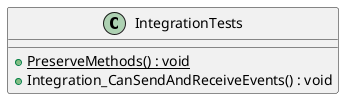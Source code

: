 @startuml
class IntegrationTests {
    + {static} PreserveMethods() : void
    + Integration_CanSendAndReceiveEvents() : void
}
@enduml

